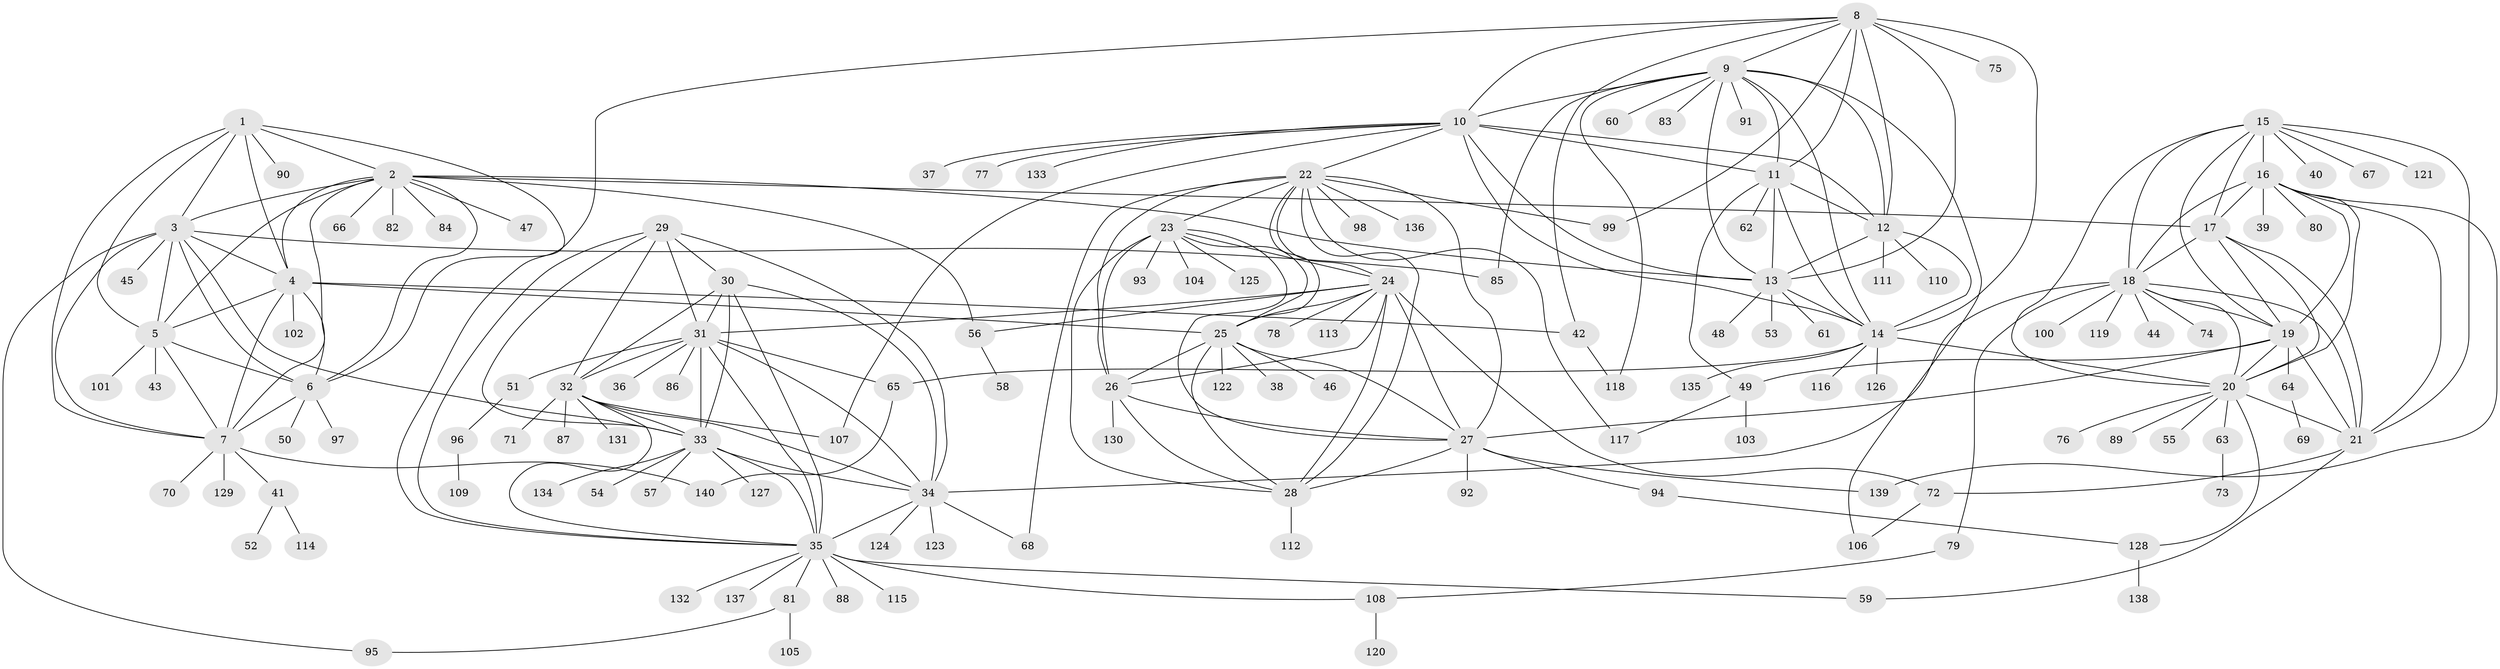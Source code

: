 // coarse degree distribution, {3: 0.03571428571428571, 9: 0.05357142857142857, 7: 0.017857142857142856, 21: 0.017857142857142856, 11: 0.017857142857142856, 1: 0.7142857142857143, 4: 0.017857142857142856, 8: 0.017857142857142856, 12: 0.017857142857142856, 2: 0.08928571428571429}
// Generated by graph-tools (version 1.1) at 2025/19/03/04/25 18:19:55]
// undirected, 140 vertices, 238 edges
graph export_dot {
graph [start="1"]
  node [color=gray90,style=filled];
  1;
  2;
  3;
  4;
  5;
  6;
  7;
  8;
  9;
  10;
  11;
  12;
  13;
  14;
  15;
  16;
  17;
  18;
  19;
  20;
  21;
  22;
  23;
  24;
  25;
  26;
  27;
  28;
  29;
  30;
  31;
  32;
  33;
  34;
  35;
  36;
  37;
  38;
  39;
  40;
  41;
  42;
  43;
  44;
  45;
  46;
  47;
  48;
  49;
  50;
  51;
  52;
  53;
  54;
  55;
  56;
  57;
  58;
  59;
  60;
  61;
  62;
  63;
  64;
  65;
  66;
  67;
  68;
  69;
  70;
  71;
  72;
  73;
  74;
  75;
  76;
  77;
  78;
  79;
  80;
  81;
  82;
  83;
  84;
  85;
  86;
  87;
  88;
  89;
  90;
  91;
  92;
  93;
  94;
  95;
  96;
  97;
  98;
  99;
  100;
  101;
  102;
  103;
  104;
  105;
  106;
  107;
  108;
  109;
  110;
  111;
  112;
  113;
  114;
  115;
  116;
  117;
  118;
  119;
  120;
  121;
  122;
  123;
  124;
  125;
  126;
  127;
  128;
  129;
  130;
  131;
  132;
  133;
  134;
  135;
  136;
  137;
  138;
  139;
  140;
  1 -- 2;
  1 -- 3;
  1 -- 4;
  1 -- 5;
  1 -- 6;
  1 -- 7;
  1 -- 90;
  2 -- 3;
  2 -- 4;
  2 -- 5;
  2 -- 6;
  2 -- 7;
  2 -- 13;
  2 -- 17;
  2 -- 47;
  2 -- 56;
  2 -- 66;
  2 -- 82;
  2 -- 84;
  3 -- 4;
  3 -- 5;
  3 -- 6;
  3 -- 7;
  3 -- 33;
  3 -- 45;
  3 -- 85;
  3 -- 95;
  4 -- 5;
  4 -- 6;
  4 -- 7;
  4 -- 25;
  4 -- 42;
  4 -- 102;
  5 -- 6;
  5 -- 7;
  5 -- 43;
  5 -- 101;
  6 -- 7;
  6 -- 50;
  6 -- 97;
  7 -- 41;
  7 -- 70;
  7 -- 129;
  7 -- 140;
  8 -- 9;
  8 -- 10;
  8 -- 11;
  8 -- 12;
  8 -- 13;
  8 -- 14;
  8 -- 35;
  8 -- 42;
  8 -- 75;
  8 -- 99;
  9 -- 10;
  9 -- 11;
  9 -- 12;
  9 -- 13;
  9 -- 14;
  9 -- 60;
  9 -- 83;
  9 -- 85;
  9 -- 91;
  9 -- 106;
  9 -- 118;
  10 -- 11;
  10 -- 12;
  10 -- 13;
  10 -- 14;
  10 -- 22;
  10 -- 37;
  10 -- 77;
  10 -- 107;
  10 -- 133;
  11 -- 12;
  11 -- 13;
  11 -- 14;
  11 -- 49;
  11 -- 62;
  12 -- 13;
  12 -- 14;
  12 -- 110;
  12 -- 111;
  13 -- 14;
  13 -- 48;
  13 -- 53;
  13 -- 61;
  14 -- 20;
  14 -- 65;
  14 -- 116;
  14 -- 126;
  14 -- 135;
  15 -- 16;
  15 -- 17;
  15 -- 18;
  15 -- 19;
  15 -- 20;
  15 -- 21;
  15 -- 40;
  15 -- 67;
  15 -- 121;
  16 -- 17;
  16 -- 18;
  16 -- 19;
  16 -- 20;
  16 -- 21;
  16 -- 39;
  16 -- 80;
  16 -- 139;
  17 -- 18;
  17 -- 19;
  17 -- 20;
  17 -- 21;
  18 -- 19;
  18 -- 20;
  18 -- 21;
  18 -- 34;
  18 -- 44;
  18 -- 74;
  18 -- 79;
  18 -- 100;
  18 -- 119;
  19 -- 20;
  19 -- 21;
  19 -- 27;
  19 -- 49;
  19 -- 64;
  20 -- 21;
  20 -- 55;
  20 -- 63;
  20 -- 76;
  20 -- 89;
  20 -- 128;
  21 -- 59;
  21 -- 72;
  22 -- 23;
  22 -- 24;
  22 -- 25;
  22 -- 26;
  22 -- 27;
  22 -- 28;
  22 -- 68;
  22 -- 98;
  22 -- 99;
  22 -- 117;
  22 -- 136;
  23 -- 24;
  23 -- 25;
  23 -- 26;
  23 -- 27;
  23 -- 28;
  23 -- 93;
  23 -- 104;
  23 -- 125;
  24 -- 25;
  24 -- 26;
  24 -- 27;
  24 -- 28;
  24 -- 31;
  24 -- 56;
  24 -- 72;
  24 -- 78;
  24 -- 113;
  25 -- 26;
  25 -- 27;
  25 -- 28;
  25 -- 38;
  25 -- 46;
  25 -- 122;
  26 -- 27;
  26 -- 28;
  26 -- 130;
  27 -- 28;
  27 -- 92;
  27 -- 94;
  27 -- 139;
  28 -- 112;
  29 -- 30;
  29 -- 31;
  29 -- 32;
  29 -- 33;
  29 -- 34;
  29 -- 35;
  30 -- 31;
  30 -- 32;
  30 -- 33;
  30 -- 34;
  30 -- 35;
  31 -- 32;
  31 -- 33;
  31 -- 34;
  31 -- 35;
  31 -- 36;
  31 -- 51;
  31 -- 65;
  31 -- 86;
  32 -- 33;
  32 -- 34;
  32 -- 35;
  32 -- 71;
  32 -- 87;
  32 -- 107;
  32 -- 131;
  33 -- 34;
  33 -- 35;
  33 -- 54;
  33 -- 57;
  33 -- 127;
  33 -- 134;
  34 -- 35;
  34 -- 68;
  34 -- 123;
  34 -- 124;
  35 -- 59;
  35 -- 81;
  35 -- 88;
  35 -- 108;
  35 -- 115;
  35 -- 132;
  35 -- 137;
  41 -- 52;
  41 -- 114;
  42 -- 118;
  49 -- 103;
  49 -- 117;
  51 -- 96;
  56 -- 58;
  63 -- 73;
  64 -- 69;
  65 -- 140;
  72 -- 106;
  79 -- 108;
  81 -- 95;
  81 -- 105;
  94 -- 128;
  96 -- 109;
  108 -- 120;
  128 -- 138;
}
